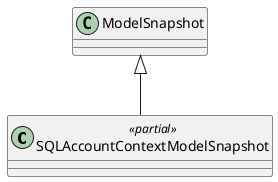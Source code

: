 @startuml
class SQLAccountContextModelSnapshot <<partial>> {
}
ModelSnapshot <|-- SQLAccountContextModelSnapshot
@enduml
